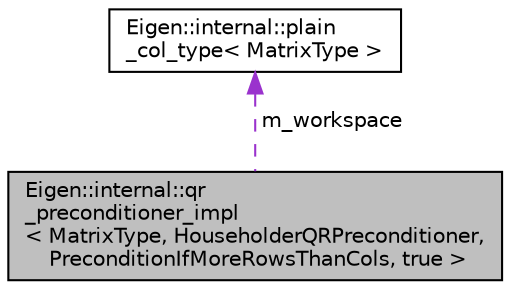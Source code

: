 digraph "Eigen::internal::qr_preconditioner_impl&lt; MatrixType, HouseholderQRPreconditioner, PreconditionIfMoreRowsThanCols, true &gt;"
{
  edge [fontname="Helvetica",fontsize="10",labelfontname="Helvetica",labelfontsize="10"];
  node [fontname="Helvetica",fontsize="10",shape=record];
  Node1 [label="Eigen::internal::qr\l_preconditioner_impl\l\< MatrixType, HouseholderQRPreconditioner,\l PreconditionIfMoreRowsThanCols, true \>",height=0.2,width=0.4,color="black", fillcolor="grey75", style="filled" fontcolor="black"];
  Node2 -> Node1 [dir="back",color="darkorchid3",fontsize="10",style="dashed",label=" m_workspace" ,fontname="Helvetica"];
  Node2 [label="Eigen::internal::plain\l_col_type\< MatrixType \>",height=0.2,width=0.4,color="black", fillcolor="white", style="filled",URL="$structEigen_1_1internal_1_1plain__col__type.html"];
}
